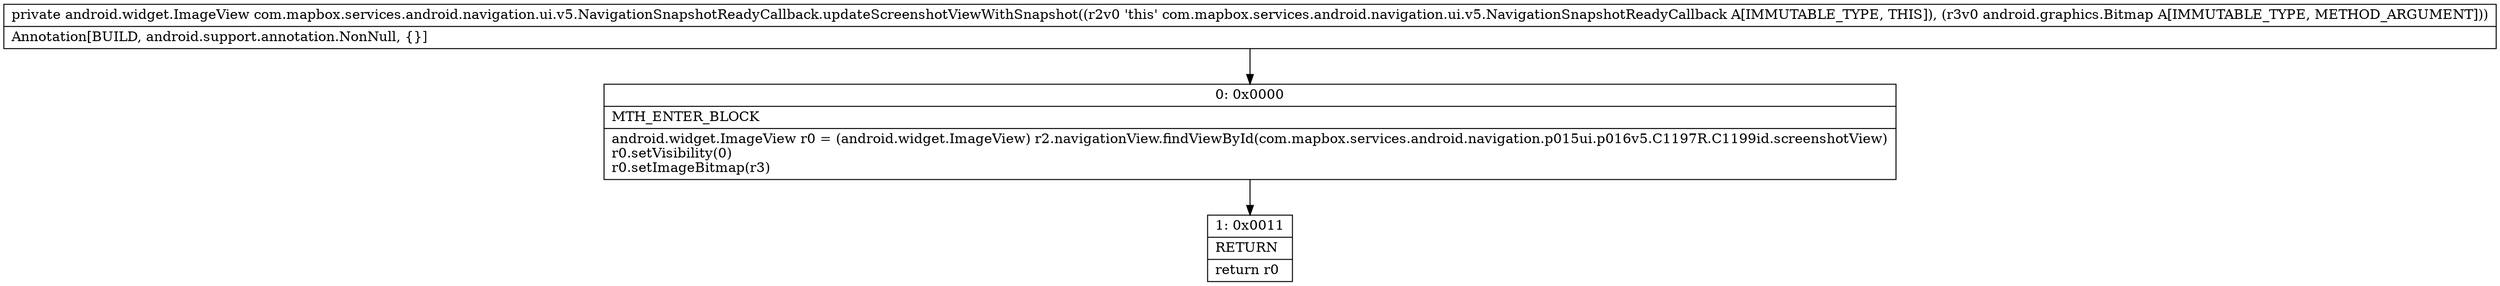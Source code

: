 digraph "CFG forcom.mapbox.services.android.navigation.ui.v5.NavigationSnapshotReadyCallback.updateScreenshotViewWithSnapshot(Landroid\/graphics\/Bitmap;)Landroid\/widget\/ImageView;" {
Node_0 [shape=record,label="{0\:\ 0x0000|MTH_ENTER_BLOCK\l|android.widget.ImageView r0 = (android.widget.ImageView) r2.navigationView.findViewById(com.mapbox.services.android.navigation.p015ui.p016v5.C1197R.C1199id.screenshotView)\lr0.setVisibility(0)\lr0.setImageBitmap(r3)\l}"];
Node_1 [shape=record,label="{1\:\ 0x0011|RETURN\l|return r0\l}"];
MethodNode[shape=record,label="{private android.widget.ImageView com.mapbox.services.android.navigation.ui.v5.NavigationSnapshotReadyCallback.updateScreenshotViewWithSnapshot((r2v0 'this' com.mapbox.services.android.navigation.ui.v5.NavigationSnapshotReadyCallback A[IMMUTABLE_TYPE, THIS]), (r3v0 android.graphics.Bitmap A[IMMUTABLE_TYPE, METHOD_ARGUMENT]))  | Annotation[BUILD, android.support.annotation.NonNull, \{\}]\l}"];
MethodNode -> Node_0;
Node_0 -> Node_1;
}


